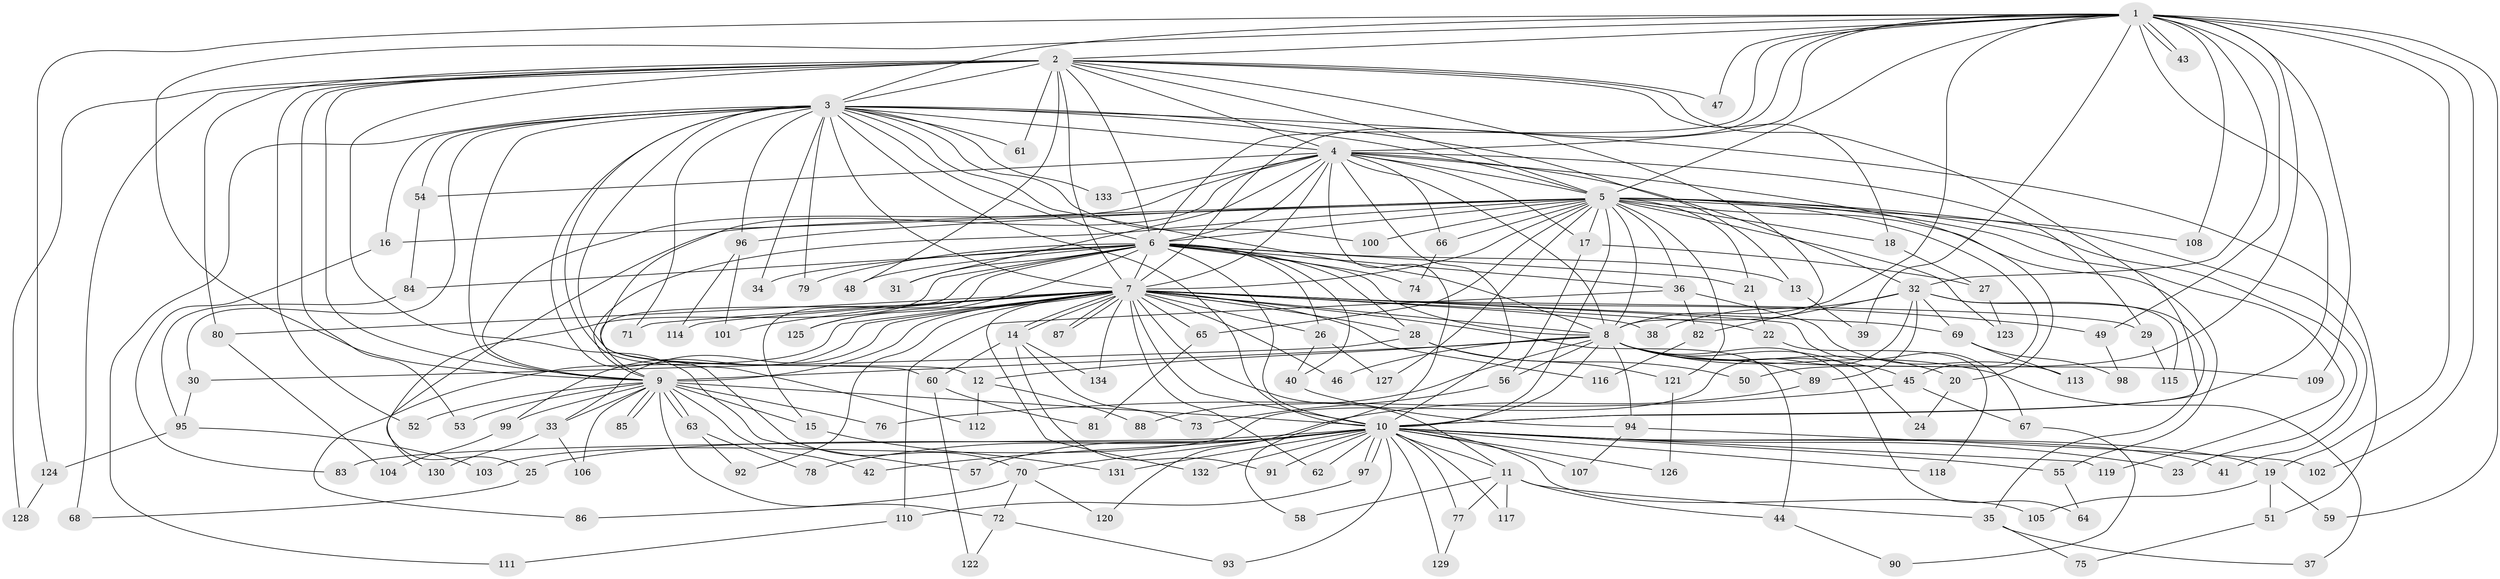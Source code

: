 // Generated by graph-tools (version 1.1) at 2025/01/03/09/25 03:01:15]
// undirected, 134 vertices, 293 edges
graph export_dot {
graph [start="1"]
  node [color=gray90,style=filled];
  1;
  2;
  3;
  4;
  5;
  6;
  7;
  8;
  9;
  10;
  11;
  12;
  13;
  14;
  15;
  16;
  17;
  18;
  19;
  20;
  21;
  22;
  23;
  24;
  25;
  26;
  27;
  28;
  29;
  30;
  31;
  32;
  33;
  34;
  35;
  36;
  37;
  38;
  39;
  40;
  41;
  42;
  43;
  44;
  45;
  46;
  47;
  48;
  49;
  50;
  51;
  52;
  53;
  54;
  55;
  56;
  57;
  58;
  59;
  60;
  61;
  62;
  63;
  64;
  65;
  66;
  67;
  68;
  69;
  70;
  71;
  72;
  73;
  74;
  75;
  76;
  77;
  78;
  79;
  80;
  81;
  82;
  83;
  84;
  85;
  86;
  87;
  88;
  89;
  90;
  91;
  92;
  93;
  94;
  95;
  96;
  97;
  98;
  99;
  100;
  101;
  102;
  103;
  104;
  105;
  106;
  107;
  108;
  109;
  110;
  111;
  112;
  113;
  114;
  115;
  116;
  117;
  118;
  119;
  120;
  121;
  122;
  123;
  124;
  125;
  126;
  127;
  128;
  129;
  130;
  131;
  132;
  133;
  134;
  1 -- 2;
  1 -- 3;
  1 -- 4;
  1 -- 5;
  1 -- 6;
  1 -- 7;
  1 -- 8;
  1 -- 9;
  1 -- 10;
  1 -- 19;
  1 -- 32;
  1 -- 39;
  1 -- 43;
  1 -- 43;
  1 -- 47;
  1 -- 49;
  1 -- 50;
  1 -- 59;
  1 -- 102;
  1 -- 108;
  1 -- 109;
  1 -- 124;
  2 -- 3;
  2 -- 4;
  2 -- 5;
  2 -- 6;
  2 -- 7;
  2 -- 8;
  2 -- 9;
  2 -- 10;
  2 -- 18;
  2 -- 47;
  2 -- 48;
  2 -- 52;
  2 -- 53;
  2 -- 57;
  2 -- 61;
  2 -- 68;
  2 -- 80;
  2 -- 128;
  3 -- 4;
  3 -- 5;
  3 -- 6;
  3 -- 7;
  3 -- 8;
  3 -- 9;
  3 -- 10;
  3 -- 12;
  3 -- 13;
  3 -- 16;
  3 -- 30;
  3 -- 34;
  3 -- 51;
  3 -- 54;
  3 -- 61;
  3 -- 70;
  3 -- 71;
  3 -- 79;
  3 -- 96;
  3 -- 100;
  3 -- 111;
  3 -- 112;
  3 -- 133;
  4 -- 5;
  4 -- 6;
  4 -- 7;
  4 -- 8;
  4 -- 9;
  4 -- 10;
  4 -- 17;
  4 -- 20;
  4 -- 29;
  4 -- 31;
  4 -- 32;
  4 -- 54;
  4 -- 58;
  4 -- 60;
  4 -- 66;
  4 -- 133;
  5 -- 6;
  5 -- 7;
  5 -- 8;
  5 -- 9;
  5 -- 10;
  5 -- 16;
  5 -- 17;
  5 -- 18;
  5 -- 21;
  5 -- 23;
  5 -- 25;
  5 -- 36;
  5 -- 41;
  5 -- 45;
  5 -- 55;
  5 -- 65;
  5 -- 66;
  5 -- 96;
  5 -- 100;
  5 -- 108;
  5 -- 119;
  5 -- 121;
  5 -- 123;
  5 -- 127;
  6 -- 7;
  6 -- 8;
  6 -- 9;
  6 -- 10;
  6 -- 13;
  6 -- 15;
  6 -- 21;
  6 -- 26;
  6 -- 28;
  6 -- 31;
  6 -- 34;
  6 -- 36;
  6 -- 40;
  6 -- 48;
  6 -- 74;
  6 -- 79;
  6 -- 84;
  6 -- 125;
  6 -- 130;
  7 -- 8;
  7 -- 9;
  7 -- 10;
  7 -- 11;
  7 -- 14;
  7 -- 14;
  7 -- 22;
  7 -- 26;
  7 -- 28;
  7 -- 29;
  7 -- 33;
  7 -- 38;
  7 -- 44;
  7 -- 46;
  7 -- 49;
  7 -- 62;
  7 -- 65;
  7 -- 67;
  7 -- 69;
  7 -- 71;
  7 -- 80;
  7 -- 86;
  7 -- 87;
  7 -- 87;
  7 -- 92;
  7 -- 99;
  7 -- 101;
  7 -- 114;
  7 -- 116;
  7 -- 125;
  7 -- 132;
  7 -- 134;
  8 -- 9;
  8 -- 10;
  8 -- 12;
  8 -- 20;
  8 -- 24;
  8 -- 37;
  8 -- 45;
  8 -- 46;
  8 -- 56;
  8 -- 64;
  8 -- 88;
  8 -- 89;
  8 -- 94;
  8 -- 109;
  9 -- 10;
  9 -- 15;
  9 -- 33;
  9 -- 42;
  9 -- 52;
  9 -- 53;
  9 -- 63;
  9 -- 63;
  9 -- 72;
  9 -- 76;
  9 -- 85;
  9 -- 85;
  9 -- 99;
  9 -- 106;
  10 -- 11;
  10 -- 19;
  10 -- 23;
  10 -- 25;
  10 -- 41;
  10 -- 42;
  10 -- 55;
  10 -- 57;
  10 -- 62;
  10 -- 70;
  10 -- 77;
  10 -- 78;
  10 -- 83;
  10 -- 91;
  10 -- 93;
  10 -- 97;
  10 -- 97;
  10 -- 105;
  10 -- 107;
  10 -- 117;
  10 -- 118;
  10 -- 119;
  10 -- 126;
  10 -- 129;
  10 -- 131;
  10 -- 132;
  11 -- 35;
  11 -- 44;
  11 -- 58;
  11 -- 77;
  11 -- 117;
  12 -- 88;
  12 -- 112;
  13 -- 39;
  14 -- 60;
  14 -- 73;
  14 -- 91;
  14 -- 134;
  15 -- 131;
  16 -- 83;
  17 -- 27;
  17 -- 56;
  18 -- 27;
  19 -- 51;
  19 -- 59;
  19 -- 105;
  20 -- 24;
  21 -- 22;
  22 -- 118;
  25 -- 68;
  26 -- 40;
  26 -- 127;
  27 -- 123;
  28 -- 30;
  28 -- 50;
  28 -- 121;
  29 -- 115;
  30 -- 95;
  32 -- 35;
  32 -- 38;
  32 -- 69;
  32 -- 82;
  32 -- 89;
  32 -- 103;
  32 -- 115;
  33 -- 106;
  33 -- 130;
  35 -- 37;
  35 -- 75;
  36 -- 82;
  36 -- 110;
  36 -- 113;
  40 -- 94;
  44 -- 90;
  45 -- 67;
  45 -- 76;
  49 -- 98;
  51 -- 75;
  54 -- 84;
  55 -- 64;
  56 -- 73;
  60 -- 81;
  60 -- 122;
  63 -- 78;
  63 -- 92;
  65 -- 81;
  66 -- 74;
  67 -- 90;
  69 -- 98;
  69 -- 113;
  70 -- 72;
  70 -- 86;
  70 -- 120;
  72 -- 93;
  72 -- 122;
  77 -- 129;
  80 -- 104;
  82 -- 116;
  84 -- 95;
  89 -- 120;
  94 -- 102;
  94 -- 107;
  95 -- 103;
  95 -- 124;
  96 -- 101;
  96 -- 114;
  97 -- 110;
  99 -- 104;
  110 -- 111;
  121 -- 126;
  124 -- 128;
}
